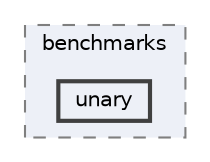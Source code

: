 digraph "/home/runner/work/machine-learning-compilers/machine-learning-compilers/src/benchmarks/unary"
{
 // LATEX_PDF_SIZE
  bgcolor="transparent";
  edge [fontname=Helvetica,fontsize=10,labelfontname=Helvetica,labelfontsize=10];
  node [fontname=Helvetica,fontsize=10,shape=box,height=0.2,width=0.4];
  compound=true
  subgraph clusterdir_41b668e9275061b2af1811d766f5b837 {
    graph [ bgcolor="#edf0f7", pencolor="grey50", label="benchmarks", fontname=Helvetica,fontsize=10 style="filled,dashed", URL="dir_41b668e9275061b2af1811d766f5b837.html",tooltip=""]
  dir_35198e0b3f77597227874a7a59b011b8 [label="unary", fillcolor="#edf0f7", color="grey25", style="filled,bold", URL="dir_35198e0b3f77597227874a7a59b011b8.html",tooltip=""];
  }
}
